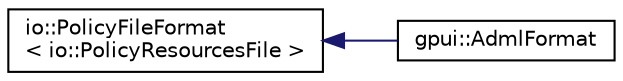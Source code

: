 digraph "Graphical Class Hierarchy"
{
 // LATEX_PDF_SIZE
  edge [fontname="Helvetica",fontsize="10",labelfontname="Helvetica",labelfontsize="10"];
  node [fontname="Helvetica",fontsize="10",shape=record];
  rankdir="LR";
  Node0 [label="io::PolicyFileFormat\l\< io::PolicyResourcesFile \>",height=0.2,width=0.4,color="black", fillcolor="white", style="filled",URL="$classio_1_1_policy_file_format.html",tooltip=" "];
  Node0 -> Node1 [dir="back",color="midnightblue",fontsize="10",style="solid",fontname="Helvetica"];
  Node1 [label="gpui::AdmlFormat",height=0.2,width=0.4,color="black", fillcolor="white", style="filled",URL="$classgpui_1_1_adml_format.html",tooltip=" "];
}
